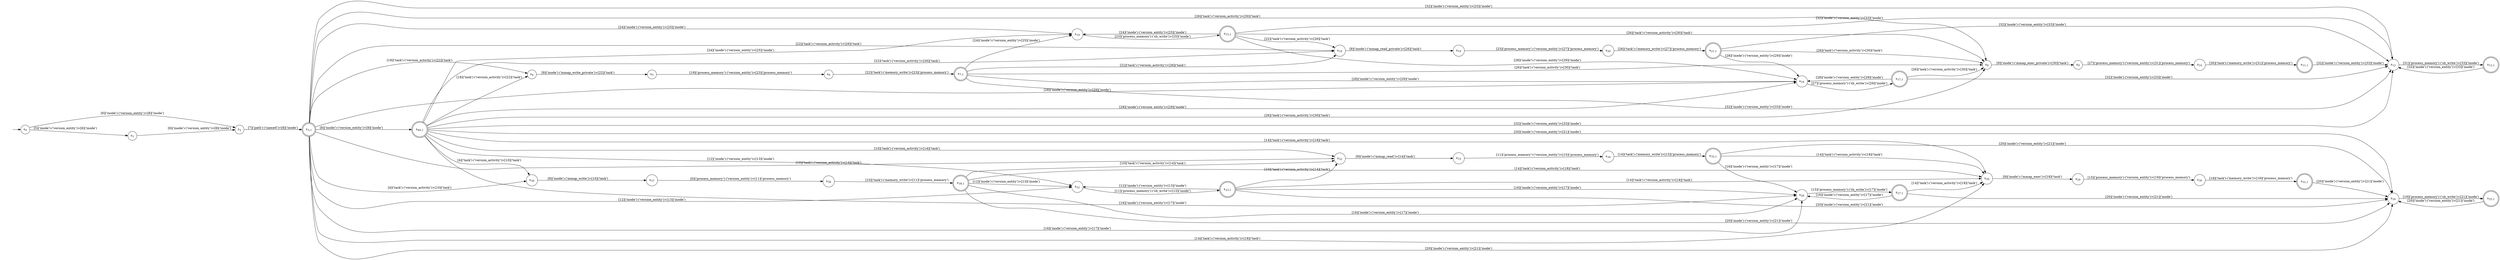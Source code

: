 digraph DFA {
    rankdir = LR;
    I [style = invis];
    I -> S0;
    S0 [label = <s<sub>0</sub>>, shape = circle];
    S1 [label = <s<sub>1</sub>>, shape = circle];
    S2 [label = <s<sub>2</sub>>, shape = circle];
    S3 [label = <s<sub>3,1</sub>>, shape = circle, peripheries = 2];
    S4 [label = <s<sub>4</sub>>, shape = circle];
    S5 [label = <s<sub>5</sub>>, shape = circle];
    S6 [label = <s<sub>6</sub>>, shape = circle];
    S7 [label = <s<sub>7,1</sub>>, shape = circle, peripheries = 2];
    S8 [label = <s<sub>8</sub>>, shape = circle];
    S9 [label = <s<sub>9</sub>>, shape = circle];
    S10 [label = <s<sub>10</sub>>, shape = circle];
    S11 [label = <s<sub>11,1</sub>>, shape = circle, peripheries = 2];
    S12 [label = <s<sub>12</sub>>, shape = circle];
    S13 [label = <s<sub>13,1</sub>>, shape = circle, peripheries = 2];
    S13 -> S12 [label = "[32]('inode')-('version_entity')>[33]('inode')"];
    S12 -> S13 [label = "[31]('process_memory')-('sh_write')>[33]('inode')"];
    S11 -> S12 [label = "[32]('inode')-('version_entity')>[33]('inode')"];
    S10 -> S11 [label = "[30]('task')-('memory_write')>[31]('process_memory')"];
    S9 -> S10 [label = "[27]('process_memory')-('version_entity')>[31]('process_memory')"];
    S8 -> S9 [label = "[9]('inode')-('mmap_exec_private')>[30]('task')"];
    S7 -> S8 [label = "[26]('task')-('version_activity')>[30]('task')"];
    S7 -> S12 [label = "[32]('inode')-('version_entity')>[33]('inode')"];
    S14 [label = <s<sub>14</sub>>, shape = circle];
    S15 [label = <s<sub>15,1</sub>>, shape = circle, peripheries = 2];
    S15 -> S8 [label = "[26]('task')-('version_activity')>[30]('task')"];
    S15 -> S12 [label = "[32]('inode')-('version_entity')>[33]('inode')"];
    S15 -> S14 [label = "[24]('inode')-('version_entity')>[25]('inode')"];
    S16 [label = <s<sub>16</sub>>, shape = circle];
    S17 [label = <s<sub>17,1</sub>>, shape = circle, peripheries = 2];
    S17 -> S12 [label = "[32]('inode')-('version_entity')>[33]('inode')"];
    S17 -> S8 [label = "[26]('task')-('version_activity')>[30]('task')"];
    S17 -> S16 [label = "[28]('inode')-('version_entity')>[29]('inode')"];
    S16 -> S17 [label = "[27]('process_memory')-('sh_write')>[29]('inode')"];
    S15 -> S16 [label = "[28]('inode')-('version_entity')>[29]('inode')"];
    S18 [label = <s<sub>18</sub>>, shape = circle];
    S19 [label = <s<sub>19</sub>>, shape = circle];
    S20 [label = <s<sub>20</sub>>, shape = circle];
    S21 [label = <s<sub>21,1</sub>>, shape = circle, peripheries = 2];
    S21 -> S12 [label = "[32]('inode')-('version_entity')>[33]('inode')"];
    S21 -> S8 [label = "[26]('task')-('version_activity')>[30]('task')"];
    S21 -> S16 [label = "[28]('inode')-('version_entity')>[29]('inode')"];
    S20 -> S21 [label = "[26]('task')-('memory_write')>[27]('process_memory')"];
    S19 -> S20 [label = "[23]('process_memory')-('version_entity')>[27]('process_memory')"];
    S18 -> S19 [label = "[9]('inode')-('mmap_read_private')>[26]('task')"];
    S15 -> S18 [label = "[22]('task')-('version_activity')>[26]('task')"];
    S14 -> S15 [label = "[23]('process_memory')-('sh_write')>[25]('inode')"];
    S7 -> S14 [label = "[24]('inode')-('version_entity')>[25]('inode')"];
    S7 -> S16 [label = "[28]('inode')-('version_entity')>[29]('inode')"];
    S7 -> S18 [label = "[22]('task')-('version_activity')>[26]('task')"];
    S6 -> S7 [label = "[22]('task')-('memory_write')>[23]('process_memory')"];
    S5 -> S6 [label = "[19]('process_memory')-('version_entity')>[23]('process_memory')"];
    S4 -> S5 [label = "[9]('inode')-('mmap_write_private')>[22]('task')"];
    S3 -> S4 [label = "[18]('task')-('version_activity')>[22]('task')"];
    S22 [label = <s<sub>22</sub>>, shape = circle];
    S23 [label = <s<sub>23,1</sub>>, shape = circle, peripheries = 2];
    S24 [label = <s<sub>24</sub>>, shape = circle];
    S25 [label = <s<sub>25,1</sub>>, shape = circle, peripheries = 2];
    S25 -> S24 [label = "[20]('inode')-('version_entity')>[21]('inode')"];
    S24 -> S25 [label = "[19]('process_memory')-('sh_write')>[21]('inode')"];
    S23 -> S24 [label = "[20]('inode')-('version_entity')>[21]('inode')"];
    S23 -> S22 [label = "[12]('inode')-('version_entity')>[13]('inode')"];
    S26 [label = <s<sub>26</sub>>, shape = circle];
    S27 [label = <s<sub>27,1</sub>>, shape = circle, peripheries = 2];
    S27 -> S24 [label = "[20]('inode')-('version_entity')>[21]('inode')"];
    S28 [label = <s<sub>28</sub>>, shape = circle];
    S29 [label = <s<sub>29</sub>>, shape = circle];
    S30 [label = <s<sub>30</sub>>, shape = circle];
    S31 [label = <s<sub>31,1</sub>>, shape = circle, peripheries = 2];
    S31 -> S24 [label = "[20]('inode')-('version_entity')>[21]('inode')"];
    S30 -> S31 [label = "[18]('task')-('memory_write')>[19]('process_memory')"];
    S29 -> S30 [label = "[15]('process_memory')-('version_entity')>[19]('process_memory')"];
    S28 -> S29 [label = "[9]('inode')-('mmap_exec')>[18]('task')"];
    S27 -> S28 [label = "[14]('task')-('version_activity')>[18]('task')"];
    S27 -> S26 [label = "[16]('inode')-('version_entity')>[17]('inode')"];
    S26 -> S27 [label = "[15]('process_memory')-('sh_write')>[17]('inode')"];
    S23 -> S26 [label = "[16]('inode')-('version_entity')>[17]('inode')"];
    S32 [label = <s<sub>32</sub>>, shape = circle];
    S33 [label = <s<sub>33</sub>>, shape = circle];
    S34 [label = <s<sub>34</sub>>, shape = circle];
    S35 [label = <s<sub>35,1</sub>>, shape = circle, peripheries = 2];
    S35 -> S24 [label = "[20]('inode')-('version_entity')>[21]('inode')"];
    S35 -> S28 [label = "[14]('task')-('version_activity')>[18]('task')"];
    S35 -> S26 [label = "[16]('inode')-('version_entity')>[17]('inode')"];
    S34 -> S35 [label = "[14]('task')-('memory_write')>[15]('process_memory')"];
    S33 -> S34 [label = "[11]('process_memory')-('version_entity')>[15]('process_memory')"];
    S32 -> S33 [label = "[9]('inode')-('mmap_read')>[14]('task')"];
    S23 -> S32 [label = "[10]('task')-('version_activity')>[14]('task')"];
    S23 -> S28 [label = "[14]('task')-('version_activity')>[18]('task')"];
    S22 -> S23 [label = "[11]('process_memory')-('sh_write')>[13]('inode')"];
    S3 -> S22 [label = "[12]('inode')-('version_entity')>[13]('inode')"];
    S36 [label = <s<sub>36</sub>>, shape = circle];
    S37 [label = <s<sub>37</sub>>, shape = circle];
    S38 [label = <s<sub>38</sub>>, shape = circle];
    S39 [label = <s<sub>39,1</sub>>, shape = circle, peripheries = 2];
    S39 -> S24 [label = "[20]('inode')-('version_entity')>[21]('inode')"];
    S39 -> S22 [label = "[12]('inode')-('version_entity')>[13]('inode')"];
    S39 -> S26 [label = "[16]('inode')-('version_entity')>[17]('inode')"];
    S39 -> S32 [label = "[10]('task')-('version_activity')>[14]('task')"];
    S39 -> S28 [label = "[14]('task')-('version_activity')>[18]('task')"];
    S38 -> S39 [label = "[10]('task')-('memory_write')>[11]('process_memory')"];
    S37 -> S38 [label = "[0]('process_memory')-('version_entity')>[11]('process_memory')"];
    S36 -> S37 [label = "[9]('inode')-('mmap_write')>[10]('task')"];
    S3 -> S36 [label = "[4]('task')-('version_activity')>[10]('task')"];
    S3 -> S18 [label = "[22]('task')-('version_activity')>[26]('task')"];
    S3 -> S24 [label = "[20]('inode')-('version_entity')>[21]('inode')"];
    S3 -> S14 [label = "[24]('inode')-('version_entity')>[25]('inode')"];
    S3 -> S28 [label = "[14]('task')-('version_activity')>[18]('task')"];
    S3 -> S12 [label = "[32]('inode')-('version_entity')>[33]('inode')"];
    S3 -> S32 [label = "[10]('task')-('version_activity')>[14]('task')"];
    S3 -> S8 [label = "[26]('task')-('version_activity')>[30]('task')"];
    S3 -> S16 [label = "[28]('inode')-('version_entity')>[29]('inode')"];
    S3 -> S26 [label = "[16]('inode')-('version_entity')>[17]('inode')"];
    S40 [label = <s<sub>40,1</sub>>, shape = circle, peripheries = 2];
    S40 -> S4 [label = "[18]('task')-('version_activity')>[22]('task')"];
    S40 -> S22 [label = "[12]('inode')-('version_entity')>[13]('inode')"];
    S40 -> S16 [label = "[28]('inode')-('version_entity')>[29]('inode')"];
    S40 -> S18 [label = "[22]('task')-('version_activity')>[26]('task')"];
    S40 -> S24 [label = "[20]('inode')-('version_entity')>[21]('inode')"];
    S40 -> S14 [label = "[24]('inode')-('version_entity')>[25]('inode')"];
    S40 -> S28 [label = "[14]('task')-('version_activity')>[18]('task')"];
    S40 -> S12 [label = "[32]('inode')-('version_entity')>[33]('inode')"];
    S40 -> S32 [label = "[10]('task')-('version_activity')>[14]('task')"];
    S40 -> S8 [label = "[26]('task')-('version_activity')>[30]('task')"];
    S40 -> S26 [label = "[16]('inode')-('version_entity')>[17]('inode')"];
    S40 -> S36 [label = "[4]('task')-('version_activity')>[10]('task')"];
    S3 -> S40 [label = "[8]('inode')-('version_entity')>[9]('inode')"];
    S2 -> S3 [label = "[7]('path')-('named')>[8]('inode')"];
    S1 -> S2 [label = "[6]('inode')-('version_entity')>[8]('inode')"];
    S0 -> S1 [label = "[5]('inode')-('version_entity')>[6]('inode')"];
    S0 -> S2 [label = "[6]('inode')-('version_entity')>[8]('inode')"];
}
